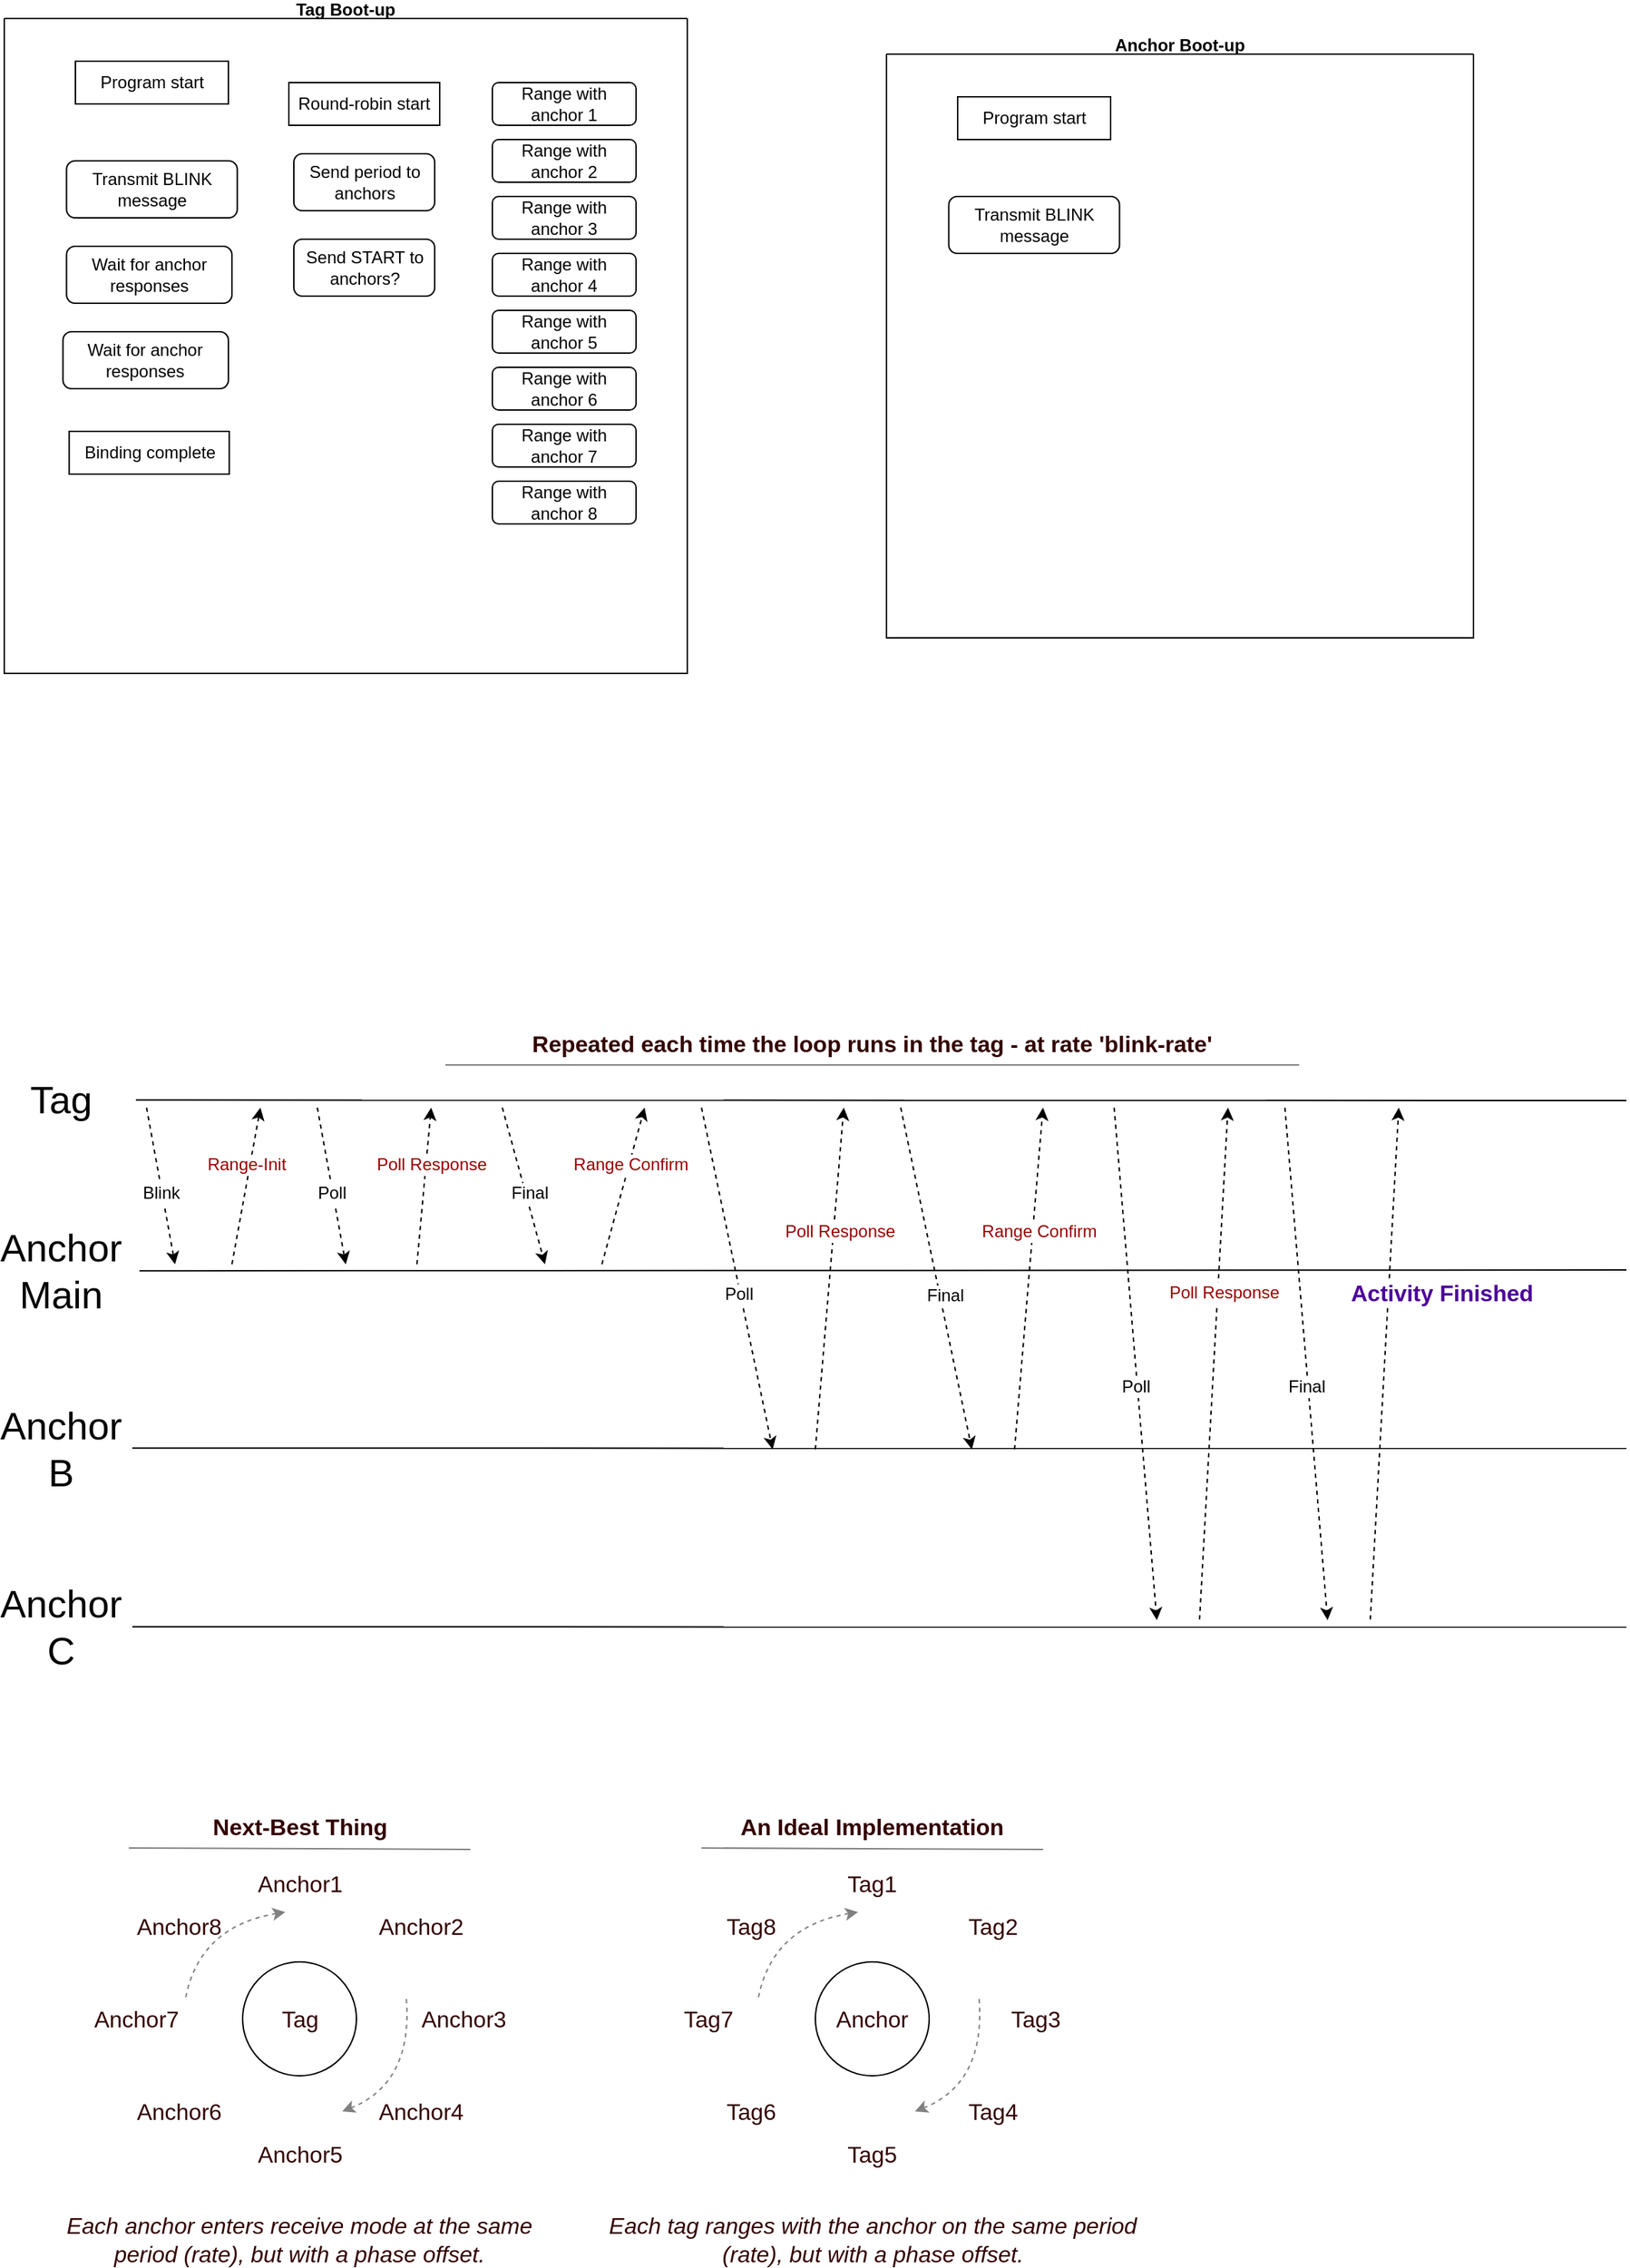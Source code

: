 <mxfile version="20.3.3" type="github">
  <diagram id="SRgtX9oSnUHc52R7tIbh" name="Page-1">
    <mxGraphModel dx="827" dy="2172" grid="1" gridSize="10" guides="1" tooltips="1" connect="1" arrows="1" fold="1" page="1" pageScale="1" pageWidth="827" pageHeight="1169" math="0" shadow="0">
      <root>
        <mxCell id="0" />
        <mxCell id="1" parent="0" />
        <mxCell id="QkTkwH-_BCzjJU3aoZNZ-27" value="" style="endArrow=none;html=1;rounded=0;strokeColor=default;fontSize=12;" parent="1" edge="1">
          <mxGeometry width="50" height="50" relative="1" as="geometry">
            <mxPoint x="112.5" y="324.66" as="sourcePoint" />
            <mxPoint x="1160" y="325" as="targetPoint" />
          </mxGeometry>
        </mxCell>
        <mxCell id="QkTkwH-_BCzjJU3aoZNZ-25" value="" style="endArrow=none;html=1;rounded=0;strokeColor=default;fontSize=12;" parent="1" edge="1">
          <mxGeometry width="50" height="50" relative="1" as="geometry">
            <mxPoint x="115" y="444.66" as="sourcePoint" />
            <mxPoint x="1160" y="444" as="targetPoint" />
          </mxGeometry>
        </mxCell>
        <mxCell id="QkTkwH-_BCzjJU3aoZNZ-2" value="Tag" style="text;html=1;strokeColor=none;fillColor=none;align=center;verticalAlign=middle;whiteSpace=wrap;rounded=0;fontSize=27;" parent="1" vertex="1">
          <mxGeometry x="30" y="310" width="60" height="30" as="geometry" />
        </mxCell>
        <mxCell id="QkTkwH-_BCzjJU3aoZNZ-3" value="Anchor Main" style="text;html=1;strokeColor=none;fillColor=none;align=center;verticalAlign=middle;whiteSpace=wrap;rounded=0;fontSize=27;" parent="1" vertex="1">
          <mxGeometry x="30" y="430" width="60" height="30" as="geometry" />
        </mxCell>
        <mxCell id="QkTkwH-_BCzjJU3aoZNZ-4" value="Anchor B" style="text;html=1;strokeColor=none;fillColor=none;align=center;verticalAlign=middle;whiteSpace=wrap;rounded=0;fontSize=27;" parent="1" vertex="1">
          <mxGeometry x="30" y="554.5" width="60" height="30" as="geometry" />
        </mxCell>
        <mxCell id="QkTkwH-_BCzjJU3aoZNZ-5" value="Anchor C" style="text;html=1;strokeColor=none;fillColor=none;align=center;verticalAlign=middle;whiteSpace=wrap;rounded=0;fontSize=27;" parent="1" vertex="1">
          <mxGeometry x="30" y="680" width="60" height="30" as="geometry" />
        </mxCell>
        <mxCell id="QkTkwH-_BCzjJU3aoZNZ-8" value="Blink" style="endArrow=classic;dashed=1;html=1;rounded=0;strokeColor=default;fontSize=12;endFill=1;startArrow=none;startFill=0;" parent="1" edge="1">
          <mxGeometry x="0.088" y="-1" width="50" height="50" relative="1" as="geometry">
            <mxPoint x="120" y="330" as="sourcePoint" />
            <mxPoint x="140" y="440" as="targetPoint" />
            <mxPoint as="offset" />
          </mxGeometry>
        </mxCell>
        <mxCell id="QkTkwH-_BCzjJU3aoZNZ-17" value="Range-Init" style="endArrow=classic;dashed=1;html=1;rounded=0;strokeColor=default;fontSize=12;endFill=1;startArrow=none;startFill=0;fontColor=#990000;" parent="1" edge="1">
          <mxGeometry x="0.264" y="3" width="50" height="50" relative="1" as="geometry">
            <mxPoint x="180" y="440" as="sourcePoint" />
            <mxPoint x="200" y="330" as="targetPoint" />
            <mxPoint as="offset" />
          </mxGeometry>
        </mxCell>
        <mxCell id="QkTkwH-_BCzjJU3aoZNZ-21" value="Poll" style="endArrow=classic;dashed=1;html=1;rounded=0;strokeColor=default;fontSize=12;endFill=1;startArrow=none;startFill=0;" parent="1" edge="1">
          <mxGeometry x="0.088" y="-1" width="50" height="50" relative="1" as="geometry">
            <mxPoint x="240" y="330" as="sourcePoint" />
            <mxPoint x="260" y="440" as="targetPoint" />
            <mxPoint as="offset" />
          </mxGeometry>
        </mxCell>
        <mxCell id="QkTkwH-_BCzjJU3aoZNZ-24" value="Poll Response" style="endArrow=classic;dashed=1;html=1;rounded=0;strokeColor=default;fontSize=12;endFill=1;startArrow=none;startFill=0;fontColor=#990000;" parent="1" edge="1">
          <mxGeometry x="0.279" y="-4" width="50" height="50" relative="1" as="geometry">
            <mxPoint x="310" y="440" as="sourcePoint" />
            <mxPoint x="320" y="330" as="targetPoint" />
            <mxPoint as="offset" />
          </mxGeometry>
        </mxCell>
        <mxCell id="QkTkwH-_BCzjJU3aoZNZ-30" value="Final" style="endArrow=classic;dashed=1;html=1;rounded=0;strokeColor=default;fontSize=12;endFill=1;startArrow=none;startFill=0;" parent="1" edge="1">
          <mxGeometry x="0.108" y="4" width="50" height="50" relative="1" as="geometry">
            <mxPoint x="370" y="330" as="sourcePoint" />
            <mxPoint x="400" y="440" as="targetPoint" />
            <mxPoint x="-1" as="offset" />
          </mxGeometry>
        </mxCell>
        <mxCell id="QkTkwH-_BCzjJU3aoZNZ-31" value="Range Confirm" style="endArrow=classic;dashed=1;html=1;rounded=0;strokeColor=default;fontSize=12;endFill=1;startArrow=none;startFill=0;fontColor=#990000;" parent="1" edge="1">
          <mxGeometry x="0.277" y="-1" width="50" height="50" relative="1" as="geometry">
            <mxPoint x="440" y="440" as="sourcePoint" />
            <mxPoint x="470" y="330" as="targetPoint" />
            <mxPoint as="offset" />
          </mxGeometry>
        </mxCell>
        <mxCell id="QkTkwH-_BCzjJU3aoZNZ-33" value="" style="endArrow=none;html=1;rounded=0;strokeColor=default;fontSize=12;" parent="1" edge="1">
          <mxGeometry width="50" height="50" relative="1" as="geometry">
            <mxPoint x="110" y="569.16" as="sourcePoint" />
            <mxPoint x="1160" y="569.24" as="targetPoint" />
          </mxGeometry>
        </mxCell>
        <mxCell id="QkTkwH-_BCzjJU3aoZNZ-35" value="Poll" style="endArrow=classic;dashed=1;html=1;rounded=0;strokeColor=default;fontSize=12;endFill=1;startArrow=none;startFill=0;" parent="1" edge="1">
          <mxGeometry x="0.088" y="-1" width="50" height="50" relative="1" as="geometry">
            <mxPoint x="510" y="330" as="sourcePoint" />
            <mxPoint x="560" y="570" as="targetPoint" />
            <mxPoint as="offset" />
          </mxGeometry>
        </mxCell>
        <mxCell id="QkTkwH-_BCzjJU3aoZNZ-37" value="Poll Response" style="endArrow=classic;dashed=1;html=1;rounded=0;strokeColor=default;fontSize=12;endFill=1;startArrow=none;startFill=0;fontColor=#990000;" parent="1" edge="1">
          <mxGeometry x="0.279" y="-4" width="50" height="50" relative="1" as="geometry">
            <mxPoint x="590" y="570" as="sourcePoint" />
            <mxPoint x="610" y="330" as="targetPoint" />
            <mxPoint as="offset" />
          </mxGeometry>
        </mxCell>
        <mxCell id="QkTkwH-_BCzjJU3aoZNZ-38" value="Final" style="endArrow=classic;dashed=1;html=1;rounded=0;strokeColor=default;fontSize=12;endFill=1;startArrow=none;startFill=0;" parent="1" edge="1">
          <mxGeometry x="0.108" y="4" width="50" height="50" relative="1" as="geometry">
            <mxPoint x="650" y="330" as="sourcePoint" />
            <mxPoint x="700" y="570" as="targetPoint" />
            <mxPoint x="-1" as="offset" />
          </mxGeometry>
        </mxCell>
        <mxCell id="QkTkwH-_BCzjJU3aoZNZ-39" value="Range Confirm" style="endArrow=classic;dashed=1;html=1;rounded=0;strokeColor=default;fontSize=12;endFill=1;startArrow=none;startFill=0;fontColor=#990000;" parent="1" edge="1">
          <mxGeometry x="0.279" y="-4" width="50" height="50" relative="1" as="geometry">
            <mxPoint x="730" y="570" as="sourcePoint" />
            <mxPoint x="750" y="330" as="targetPoint" />
            <mxPoint as="offset" />
          </mxGeometry>
        </mxCell>
        <mxCell id="QkTkwH-_BCzjJU3aoZNZ-40" value="" style="endArrow=none;html=1;rounded=0;strokeColor=default;fontSize=12;" parent="1" edge="1">
          <mxGeometry width="50" height="50" relative="1" as="geometry">
            <mxPoint x="110" y="694.66" as="sourcePoint" />
            <mxPoint x="1160" y="694.74" as="targetPoint" />
          </mxGeometry>
        </mxCell>
        <mxCell id="QkTkwH-_BCzjJU3aoZNZ-41" value="Poll" style="endArrow=classic;dashed=1;html=1;rounded=0;strokeColor=default;fontSize=12;endFill=1;startArrow=none;startFill=0;" parent="1" edge="1">
          <mxGeometry x="0.088" y="-1" width="50" height="50" relative="1" as="geometry">
            <mxPoint x="800" y="330" as="sourcePoint" />
            <mxPoint x="830" y="690" as="targetPoint" />
            <mxPoint as="offset" />
          </mxGeometry>
        </mxCell>
        <mxCell id="QkTkwH-_BCzjJU3aoZNZ-42" value="Poll Response" style="endArrow=classic;dashed=1;html=1;rounded=0;strokeColor=default;fontSize=12;endFill=1;startArrow=none;startFill=0;fontColor=#990000;" parent="1" edge="1">
          <mxGeometry x="0.279" y="-4" width="50" height="50" relative="1" as="geometry">
            <mxPoint x="860" y="689.5" as="sourcePoint" />
            <mxPoint x="880" y="330" as="targetPoint" />
            <mxPoint as="offset" />
          </mxGeometry>
        </mxCell>
        <mxCell id="QkTkwH-_BCzjJU3aoZNZ-43" value="Final" style="endArrow=classic;dashed=1;html=1;rounded=0;strokeColor=default;fontSize=12;endFill=1;startArrow=none;startFill=0;" parent="1" edge="1">
          <mxGeometry x="0.088" y="-1" width="50" height="50" relative="1" as="geometry">
            <mxPoint x="920" y="330" as="sourcePoint" />
            <mxPoint x="950" y="690" as="targetPoint" />
            <mxPoint as="offset" />
          </mxGeometry>
        </mxCell>
        <mxCell id="QkTkwH-_BCzjJU3aoZNZ-44" value="Activity Finished" style="endArrow=classic;dashed=1;html=1;rounded=0;strokeColor=default;fontSize=16;endFill=1;startArrow=none;startFill=0;fontColor=#4C0099;fontStyle=1" parent="1" edge="1">
          <mxGeometry x="0.288" y="-37" width="50" height="50" relative="1" as="geometry">
            <mxPoint x="980" y="689.5" as="sourcePoint" />
            <mxPoint x="1000" y="330" as="targetPoint" />
            <mxPoint as="offset" />
          </mxGeometry>
        </mxCell>
        <mxCell id="QkTkwH-_BCzjJU3aoZNZ-45" value="Repeated each time the loop runs in the tag - at rate &#39;blink-rate&#39;" style="text;html=1;strokeColor=none;fillColor=none;align=center;verticalAlign=middle;whiteSpace=wrap;rounded=0;fontSize=16;fontColor=#330000;fontStyle=1" parent="1" vertex="1">
          <mxGeometry x="270" y="270" width="720" height="30" as="geometry" />
        </mxCell>
        <mxCell id="QkTkwH-_BCzjJU3aoZNZ-46" value="" style="endArrow=none;html=1;rounded=0;labelBackgroundColor=#000000;strokeColor=#808080;fontSize=16;fontColor=#330000;" parent="1" edge="1">
          <mxGeometry width="50" height="50" relative="1" as="geometry">
            <mxPoint x="330" y="300" as="sourcePoint" />
            <mxPoint x="930" y="300" as="targetPoint" />
          </mxGeometry>
        </mxCell>
        <mxCell id="QkTkwH-_BCzjJU3aoZNZ-47" value="An Ideal Implementation" style="text;html=1;strokeColor=none;fillColor=none;align=center;verticalAlign=middle;whiteSpace=wrap;rounded=0;fontSize=16;fontColor=#330000;fontStyle=1" parent="1" vertex="1">
          <mxGeometry x="490" y="820" width="280" height="30" as="geometry" />
        </mxCell>
        <mxCell id="QkTkwH-_BCzjJU3aoZNZ-48" value="Anchor" style="ellipse;whiteSpace=wrap;html=1;aspect=fixed;fontSize=16;fontColor=#330000;fillColor=none;" parent="1" vertex="1">
          <mxGeometry x="590" y="930" width="80" height="80" as="geometry" />
        </mxCell>
        <mxCell id="QkTkwH-_BCzjJU3aoZNZ-49" value="" style="endArrow=none;html=1;rounded=0;labelBackgroundColor=#000000;strokeColor=#808080;fontSize=16;fontColor=#330000;" parent="1" edge="1">
          <mxGeometry width="50" height="50" relative="1" as="geometry">
            <mxPoint x="510" y="850" as="sourcePoint" />
            <mxPoint x="750" y="851.0" as="targetPoint" />
          </mxGeometry>
        </mxCell>
        <mxCell id="QkTkwH-_BCzjJU3aoZNZ-50" value="Tag1" style="text;html=1;strokeColor=none;fillColor=none;align=center;verticalAlign=middle;whiteSpace=wrap;rounded=0;fontSize=16;fontColor=#330000;" parent="1" vertex="1">
          <mxGeometry x="595" y="860" width="70" height="30" as="geometry" />
        </mxCell>
        <mxCell id="QkTkwH-_BCzjJU3aoZNZ-52" value="Tag3" style="text;html=1;strokeColor=none;fillColor=none;align=center;verticalAlign=middle;whiteSpace=wrap;rounded=0;fontSize=16;fontColor=#330000;" parent="1" vertex="1">
          <mxGeometry x="710" y="955" width="70" height="30" as="geometry" />
        </mxCell>
        <mxCell id="QkTkwH-_BCzjJU3aoZNZ-53" value="Tag5" style="text;html=1;strokeColor=none;fillColor=none;align=center;verticalAlign=middle;whiteSpace=wrap;rounded=0;fontSize=16;fontColor=#330000;" parent="1" vertex="1">
          <mxGeometry x="595" y="1050" width="70" height="30" as="geometry" />
        </mxCell>
        <mxCell id="QkTkwH-_BCzjJU3aoZNZ-55" value="Tag7" style="text;html=1;strokeColor=none;fillColor=none;align=center;verticalAlign=middle;whiteSpace=wrap;rounded=0;fontSize=16;fontColor=#330000;" parent="1" vertex="1">
          <mxGeometry x="480" y="955" width="70" height="30" as="geometry" />
        </mxCell>
        <mxCell id="QkTkwH-_BCzjJU3aoZNZ-57" value="" style="endArrow=none;html=1;labelBackgroundColor=#000000;strokeColor=#808080;fontSize=16;fontColor=#330000;curved=1;startArrow=classic;startFill=1;dashed=1;" parent="1" edge="1">
          <mxGeometry width="50" height="50" relative="1" as="geometry">
            <mxPoint x="620" y="895" as="sourcePoint" />
            <mxPoint x="550" y="955" as="targetPoint" />
            <Array as="points">
              <mxPoint x="560" y="905" />
            </Array>
          </mxGeometry>
        </mxCell>
        <mxCell id="QkTkwH-_BCzjJU3aoZNZ-59" value="" style="endArrow=none;html=1;labelBackgroundColor=#000000;strokeColor=#808080;fontSize=16;fontColor=#330000;curved=1;startArrow=classic;startFill=1;dashed=1;" parent="1" edge="1">
          <mxGeometry width="50" height="50" relative="1" as="geometry">
            <mxPoint x="660" y="1035" as="sourcePoint" />
            <mxPoint x="705" y="955" as="targetPoint" />
            <Array as="points">
              <mxPoint x="710" y="1015" />
            </Array>
          </mxGeometry>
        </mxCell>
        <mxCell id="QkTkwH-_BCzjJU3aoZNZ-67" value="Tag2" style="text;html=1;strokeColor=none;fillColor=none;align=center;verticalAlign=middle;whiteSpace=wrap;rounded=0;fontSize=16;fontColor=#330000;" parent="1" vertex="1">
          <mxGeometry x="680" y="890" width="70" height="30" as="geometry" />
        </mxCell>
        <mxCell id="QkTkwH-_BCzjJU3aoZNZ-68" value="Tag4" style="text;html=1;strokeColor=none;fillColor=none;align=center;verticalAlign=middle;whiteSpace=wrap;rounded=0;fontSize=16;fontColor=#330000;" parent="1" vertex="1">
          <mxGeometry x="680" y="1020" width="70" height="30" as="geometry" />
        </mxCell>
        <mxCell id="QkTkwH-_BCzjJU3aoZNZ-69" value="Tag6" style="text;html=1;strokeColor=none;fillColor=none;align=center;verticalAlign=middle;whiteSpace=wrap;rounded=0;fontSize=16;fontColor=#330000;" parent="1" vertex="1">
          <mxGeometry x="510" y="1020" width="70" height="30" as="geometry" />
        </mxCell>
        <mxCell id="QkTkwH-_BCzjJU3aoZNZ-70" value="Tag8" style="text;html=1;strokeColor=none;fillColor=none;align=center;verticalAlign=middle;whiteSpace=wrap;rounded=0;fontSize=16;fontColor=#330000;" parent="1" vertex="1">
          <mxGeometry x="510" y="890" width="70" height="30" as="geometry" />
        </mxCell>
        <mxCell id="QkTkwH-_BCzjJU3aoZNZ-72" value="Each tag ranges with the anchor on the same period (rate), but with a phase offset." style="text;html=1;strokeColor=none;fillColor=none;align=center;verticalAlign=middle;whiteSpace=wrap;rounded=0;fontSize=16;fontColor=#330000;fontStyle=2" parent="1" vertex="1">
          <mxGeometry x="442.5" y="1110" width="375" height="30" as="geometry" />
        </mxCell>
        <mxCell id="QkTkwH-_BCzjJU3aoZNZ-73" value="Next-Best Thing" style="text;html=1;strokeColor=none;fillColor=none;align=center;verticalAlign=middle;whiteSpace=wrap;rounded=0;fontSize=16;fontColor=#330000;fontStyle=1" parent="1" vertex="1">
          <mxGeometry x="87.5" y="820" width="280" height="30" as="geometry" />
        </mxCell>
        <mxCell id="QkTkwH-_BCzjJU3aoZNZ-74" value="Tag" style="ellipse;whiteSpace=wrap;html=1;aspect=fixed;fontSize=16;fontColor=#330000;fillColor=none;" parent="1" vertex="1">
          <mxGeometry x="187.5" y="930" width="80" height="80" as="geometry" />
        </mxCell>
        <mxCell id="QkTkwH-_BCzjJU3aoZNZ-75" value="" style="endArrow=none;html=1;rounded=0;labelBackgroundColor=#000000;strokeColor=#808080;fontSize=16;fontColor=#330000;" parent="1" edge="1">
          <mxGeometry width="50" height="50" relative="1" as="geometry">
            <mxPoint x="107.5" y="850" as="sourcePoint" />
            <mxPoint x="347.5" y="851" as="targetPoint" />
          </mxGeometry>
        </mxCell>
        <mxCell id="QkTkwH-_BCzjJU3aoZNZ-76" value="Anchor1" style="text;html=1;strokeColor=none;fillColor=none;align=center;verticalAlign=middle;whiteSpace=wrap;rounded=0;fontSize=16;fontColor=#330000;" parent="1" vertex="1">
          <mxGeometry x="192.5" y="860" width="70" height="30" as="geometry" />
        </mxCell>
        <mxCell id="QkTkwH-_BCzjJU3aoZNZ-77" value="Anchor3" style="text;html=1;strokeColor=none;fillColor=none;align=center;verticalAlign=middle;whiteSpace=wrap;rounded=0;fontSize=16;fontColor=#330000;" parent="1" vertex="1">
          <mxGeometry x="307.5" y="955" width="70" height="30" as="geometry" />
        </mxCell>
        <mxCell id="QkTkwH-_BCzjJU3aoZNZ-78" value="Anchor5" style="text;html=1;strokeColor=none;fillColor=none;align=center;verticalAlign=middle;whiteSpace=wrap;rounded=0;fontSize=16;fontColor=#330000;" parent="1" vertex="1">
          <mxGeometry x="192.5" y="1050" width="70" height="30" as="geometry" />
        </mxCell>
        <mxCell id="QkTkwH-_BCzjJU3aoZNZ-79" value="Anchor7" style="text;html=1;strokeColor=none;fillColor=none;align=center;verticalAlign=middle;whiteSpace=wrap;rounded=0;fontSize=16;fontColor=#330000;" parent="1" vertex="1">
          <mxGeometry x="77.5" y="955" width="70" height="30" as="geometry" />
        </mxCell>
        <mxCell id="QkTkwH-_BCzjJU3aoZNZ-80" value="" style="endArrow=none;html=1;labelBackgroundColor=#000000;strokeColor=#808080;fontSize=16;fontColor=#330000;curved=1;startArrow=classic;startFill=1;dashed=1;" parent="1" edge="1">
          <mxGeometry width="50" height="50" relative="1" as="geometry">
            <mxPoint x="217.5" y="895" as="sourcePoint" />
            <mxPoint x="147.5" y="955" as="targetPoint" />
            <Array as="points">
              <mxPoint x="157.5" y="905" />
            </Array>
          </mxGeometry>
        </mxCell>
        <mxCell id="QkTkwH-_BCzjJU3aoZNZ-81" value="" style="endArrow=none;html=1;labelBackgroundColor=#000000;strokeColor=#808080;fontSize=16;fontColor=#330000;curved=1;startArrow=classic;startFill=1;dashed=1;" parent="1" edge="1">
          <mxGeometry width="50" height="50" relative="1" as="geometry">
            <mxPoint x="257.5" y="1035" as="sourcePoint" />
            <mxPoint x="302.5" y="955" as="targetPoint" />
            <Array as="points">
              <mxPoint x="307.5" y="1015" />
            </Array>
          </mxGeometry>
        </mxCell>
        <mxCell id="QkTkwH-_BCzjJU3aoZNZ-82" value="Anchor2" style="text;html=1;strokeColor=none;fillColor=none;align=center;verticalAlign=middle;whiteSpace=wrap;rounded=0;fontSize=16;fontColor=#330000;" parent="1" vertex="1">
          <mxGeometry x="277.5" y="890" width="70" height="30" as="geometry" />
        </mxCell>
        <mxCell id="QkTkwH-_BCzjJU3aoZNZ-83" value="Anchor4" style="text;html=1;strokeColor=none;fillColor=none;align=center;verticalAlign=middle;whiteSpace=wrap;rounded=0;fontSize=16;fontColor=#330000;" parent="1" vertex="1">
          <mxGeometry x="277.5" y="1020" width="70" height="30" as="geometry" />
        </mxCell>
        <mxCell id="QkTkwH-_BCzjJU3aoZNZ-84" value="Anchor6" style="text;html=1;strokeColor=none;fillColor=none;align=center;verticalAlign=middle;whiteSpace=wrap;rounded=0;fontSize=16;fontColor=#330000;" parent="1" vertex="1">
          <mxGeometry x="107.5" y="1020" width="70" height="30" as="geometry" />
        </mxCell>
        <mxCell id="QkTkwH-_BCzjJU3aoZNZ-85" value="Anchor8" style="text;html=1;strokeColor=none;fillColor=none;align=center;verticalAlign=middle;whiteSpace=wrap;rounded=0;fontSize=16;fontColor=#330000;" parent="1" vertex="1">
          <mxGeometry x="107.5" y="890" width="70" height="30" as="geometry" />
        </mxCell>
        <mxCell id="QkTkwH-_BCzjJU3aoZNZ-86" value="Each anchor enters receive mode at the same period (rate), but with a phase offset." style="text;html=1;strokeColor=none;fillColor=none;align=center;verticalAlign=middle;whiteSpace=wrap;rounded=0;fontSize=16;fontColor=#330000;fontStyle=2" parent="1" vertex="1">
          <mxGeometry x="40" y="1110" width="375" height="30" as="geometry" />
        </mxCell>
        <mxCell id="EHjPl8Yyb0ZS0D1PsFwW-3" value="Tag Boot-up&#xa;" style="swimlane;startSize=0;" vertex="1" parent="1">
          <mxGeometry x="20" y="-435" width="480" height="460" as="geometry" />
        </mxCell>
        <mxCell id="EHjPl8Yyb0ZS0D1PsFwW-5" value="Program start" style="rounded=0;whiteSpace=wrap;html=1;" vertex="1" parent="EHjPl8Yyb0ZS0D1PsFwW-3">
          <mxGeometry x="50" y="30" width="107.5" height="30" as="geometry" />
        </mxCell>
        <mxCell id="EHjPl8Yyb0ZS0D1PsFwW-6" value="Transmit BLINK message" style="rounded=1;whiteSpace=wrap;html=1;" vertex="1" parent="EHjPl8Yyb0ZS0D1PsFwW-3">
          <mxGeometry x="43.75" y="100" width="120" height="40" as="geometry" />
        </mxCell>
        <mxCell id="EHjPl8Yyb0ZS0D1PsFwW-10" value="Wait for anchor responses" style="rounded=1;whiteSpace=wrap;html=1;" vertex="1" parent="EHjPl8Yyb0ZS0D1PsFwW-3">
          <mxGeometry x="43.75" y="160" width="116.25" height="40" as="geometry" />
        </mxCell>
        <mxCell id="EHjPl8Yyb0ZS0D1PsFwW-11" value="Wait for anchor responses" style="rounded=1;whiteSpace=wrap;html=1;" vertex="1" parent="EHjPl8Yyb0ZS0D1PsFwW-3">
          <mxGeometry x="41.25" y="220" width="116.25" height="40" as="geometry" />
        </mxCell>
        <mxCell id="EHjPl8Yyb0ZS0D1PsFwW-13" value="Binding complete" style="rounded=0;whiteSpace=wrap;html=1;" vertex="1" parent="EHjPl8Yyb0ZS0D1PsFwW-3">
          <mxGeometry x="45.63" y="290" width="112.5" height="30" as="geometry" />
        </mxCell>
        <mxCell id="EHjPl8Yyb0ZS0D1PsFwW-15" value="&lt;div&gt;Round-robin start&lt;/div&gt;" style="rounded=0;whiteSpace=wrap;html=1;" vertex="1" parent="EHjPl8Yyb0ZS0D1PsFwW-3">
          <mxGeometry x="200" y="45" width="106" height="30" as="geometry" />
        </mxCell>
        <mxCell id="EHjPl8Yyb0ZS0D1PsFwW-16" value="Send period to anchors" style="rounded=1;whiteSpace=wrap;html=1;" vertex="1" parent="EHjPl8Yyb0ZS0D1PsFwW-3">
          <mxGeometry x="203.5" y="95" width="99" height="40" as="geometry" />
        </mxCell>
        <mxCell id="EHjPl8Yyb0ZS0D1PsFwW-18" value="Send START to anchors?" style="rounded=1;whiteSpace=wrap;html=1;" vertex="1" parent="EHjPl8Yyb0ZS0D1PsFwW-3">
          <mxGeometry x="203.5" y="155" width="99" height="40" as="geometry" />
        </mxCell>
        <mxCell id="EHjPl8Yyb0ZS0D1PsFwW-19" value="Range with anchor 1" style="rounded=1;whiteSpace=wrap;html=1;" vertex="1" parent="EHjPl8Yyb0ZS0D1PsFwW-3">
          <mxGeometry x="343" y="45" width="101" height="30" as="geometry" />
        </mxCell>
        <mxCell id="EHjPl8Yyb0ZS0D1PsFwW-20" value="Range with anchor 2" style="rounded=1;whiteSpace=wrap;html=1;" vertex="1" parent="EHjPl8Yyb0ZS0D1PsFwW-3">
          <mxGeometry x="343" y="85" width="101" height="30" as="geometry" />
        </mxCell>
        <mxCell id="EHjPl8Yyb0ZS0D1PsFwW-21" value="Range with anchor 3" style="rounded=1;whiteSpace=wrap;html=1;" vertex="1" parent="EHjPl8Yyb0ZS0D1PsFwW-3">
          <mxGeometry x="343" y="125" width="101" height="30" as="geometry" />
        </mxCell>
        <mxCell id="EHjPl8Yyb0ZS0D1PsFwW-22" value="Range with anchor 4" style="rounded=1;whiteSpace=wrap;html=1;" vertex="1" parent="EHjPl8Yyb0ZS0D1PsFwW-3">
          <mxGeometry x="343" y="165" width="101" height="30" as="geometry" />
        </mxCell>
        <mxCell id="EHjPl8Yyb0ZS0D1PsFwW-23" value="Range with anchor 5" style="rounded=1;whiteSpace=wrap;html=1;" vertex="1" parent="EHjPl8Yyb0ZS0D1PsFwW-3">
          <mxGeometry x="343" y="205" width="101" height="30" as="geometry" />
        </mxCell>
        <mxCell id="EHjPl8Yyb0ZS0D1PsFwW-24" value="Range with anchor 6" style="rounded=1;whiteSpace=wrap;html=1;" vertex="1" parent="EHjPl8Yyb0ZS0D1PsFwW-3">
          <mxGeometry x="343" y="245" width="101" height="30" as="geometry" />
        </mxCell>
        <mxCell id="EHjPl8Yyb0ZS0D1PsFwW-25" value="&lt;div&gt;Range with anchor 7&lt;/div&gt;" style="rounded=1;whiteSpace=wrap;html=1;" vertex="1" parent="EHjPl8Yyb0ZS0D1PsFwW-3">
          <mxGeometry x="343" y="285" width="101" height="30" as="geometry" />
        </mxCell>
        <mxCell id="EHjPl8Yyb0ZS0D1PsFwW-26" value="&lt;div&gt;Range with anchor 8&lt;br&gt;&lt;/div&gt;" style="rounded=1;whiteSpace=wrap;html=1;" vertex="1" parent="EHjPl8Yyb0ZS0D1PsFwW-3">
          <mxGeometry x="343" y="325" width="101" height="30" as="geometry" />
        </mxCell>
        <mxCell id="EHjPl8Yyb0ZS0D1PsFwW-7" value="Anchor Boot-up&#xa;" style="swimlane;startSize=0;" vertex="1" parent="1">
          <mxGeometry x="640" y="-410" width="412.5" height="410" as="geometry" />
        </mxCell>
        <mxCell id="EHjPl8Yyb0ZS0D1PsFwW-8" value="Program start" style="rounded=0;whiteSpace=wrap;html=1;" vertex="1" parent="EHjPl8Yyb0ZS0D1PsFwW-7">
          <mxGeometry x="50" y="30" width="107.5" height="30" as="geometry" />
        </mxCell>
        <mxCell id="EHjPl8Yyb0ZS0D1PsFwW-9" value="Transmit BLINK message" style="rounded=1;whiteSpace=wrap;html=1;" vertex="1" parent="EHjPl8Yyb0ZS0D1PsFwW-7">
          <mxGeometry x="43.75" y="100" width="120" height="40" as="geometry" />
        </mxCell>
      </root>
    </mxGraphModel>
  </diagram>
</mxfile>
